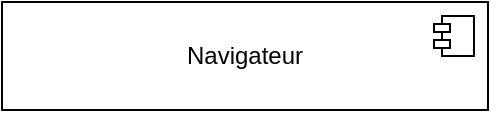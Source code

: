 <mxfile version="24.2.0" type="github">
  <diagram name="Page-1" id="jMK8Qd0CHmUiD9ck4zdK">
    <mxGraphModel dx="1149" dy="831" grid="0" gridSize="10" guides="1" tooltips="1" connect="1" arrows="1" fold="1" page="0" pageScale="1" pageWidth="827" pageHeight="1169" math="0" shadow="0">
      <root>
        <mxCell id="0" />
        <mxCell id="1" parent="0" />
        <mxCell id="_OpOvoak8lEevFoXgVPc-29" value="Navigateur" style="html=1;dropTarget=0;whiteSpace=wrap;" vertex="1" parent="1">
          <mxGeometry x="-96" y="-208" width="243" height="54" as="geometry" />
        </mxCell>
        <mxCell id="_OpOvoak8lEevFoXgVPc-30" value="" style="shape=module;jettyWidth=8;jettyHeight=4;" vertex="1" parent="_OpOvoak8lEevFoXgVPc-29">
          <mxGeometry x="1" width="20" height="20" relative="1" as="geometry">
            <mxPoint x="-27" y="7" as="offset" />
          </mxGeometry>
        </mxCell>
      </root>
    </mxGraphModel>
  </diagram>
</mxfile>
